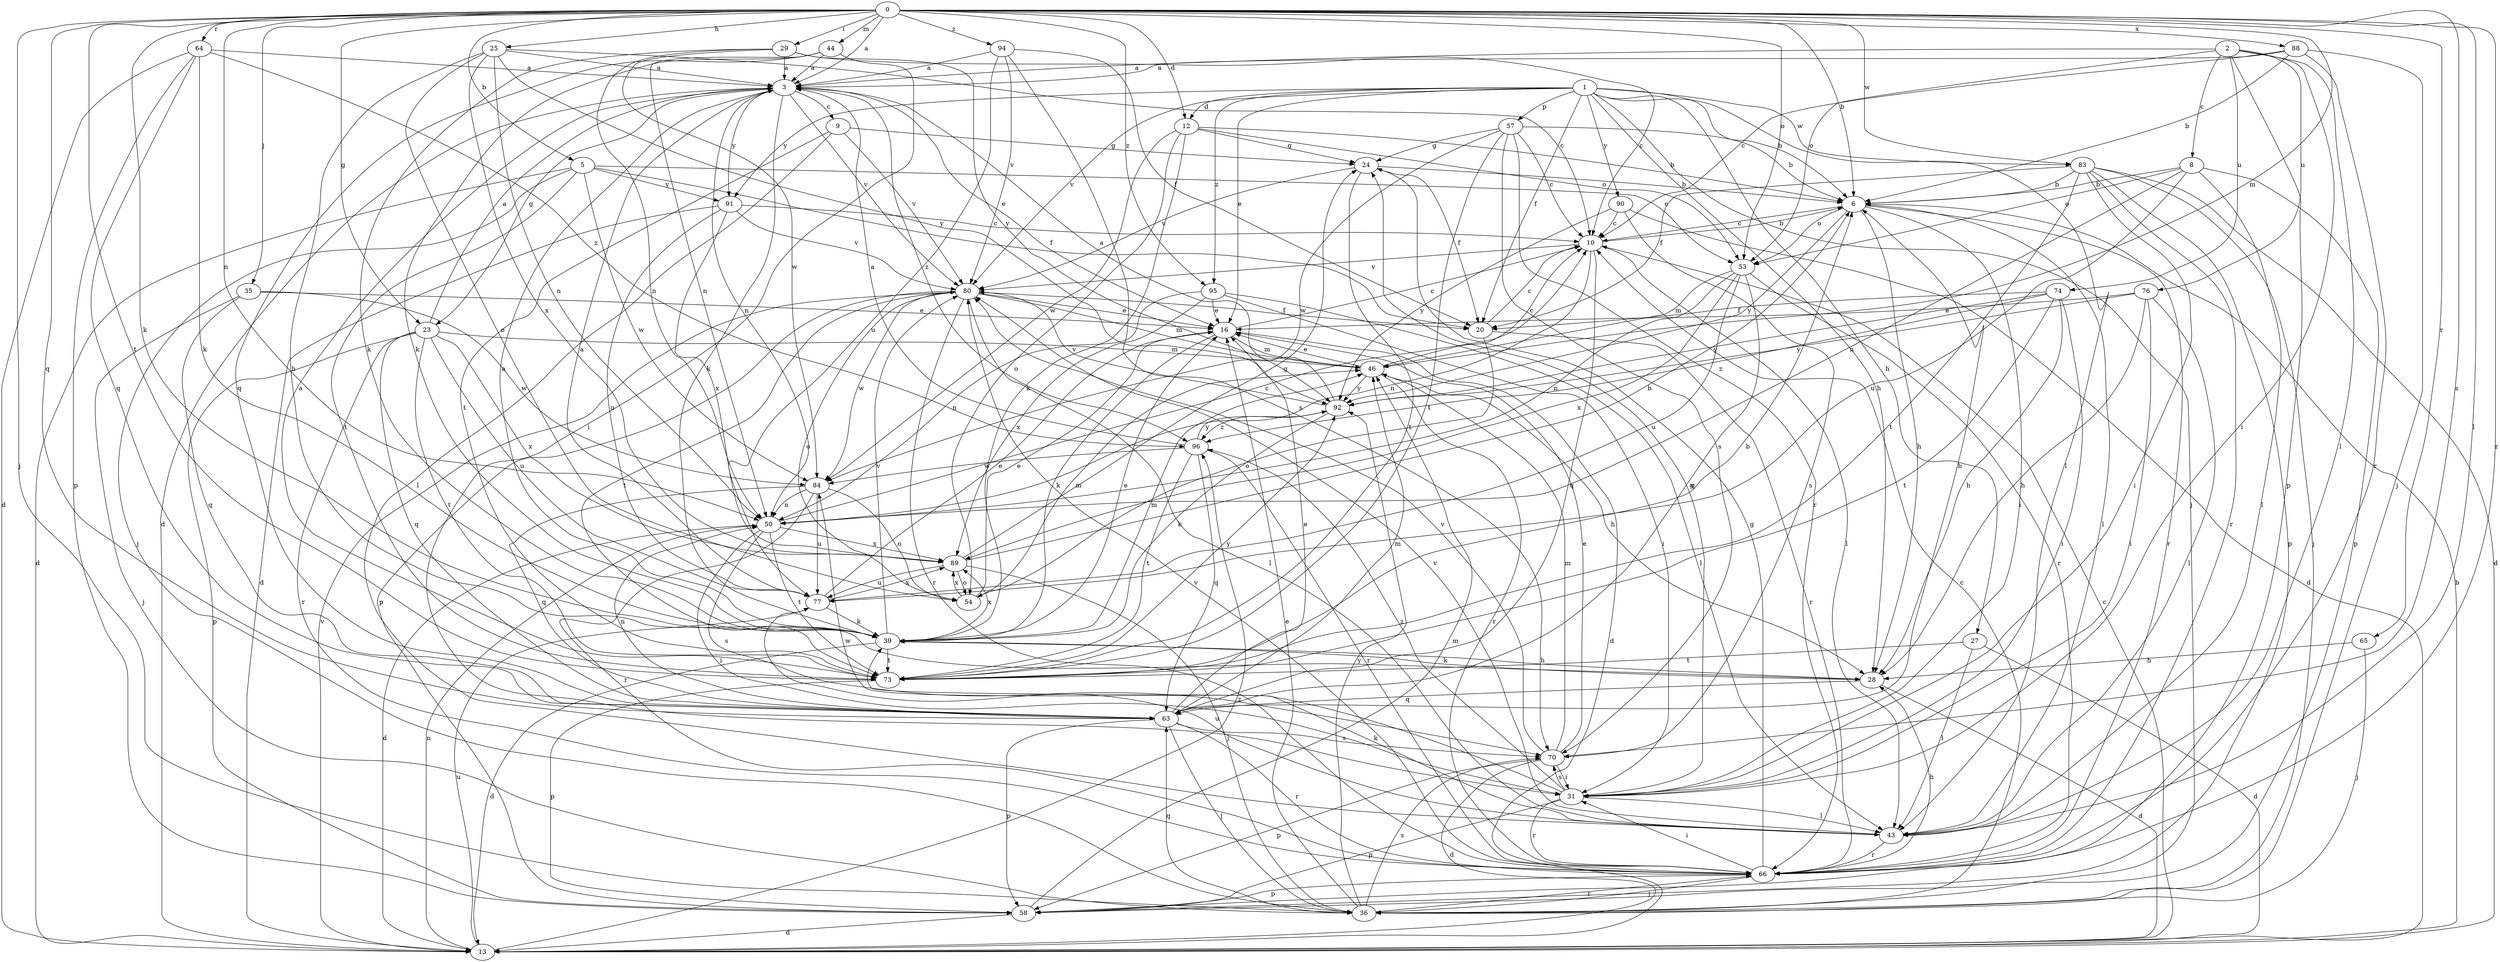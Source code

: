 strict digraph  {
0;
1;
2;
3;
5;
6;
8;
9;
10;
12;
13;
16;
20;
23;
24;
25;
27;
28;
29;
31;
35;
36;
39;
43;
44;
46;
50;
53;
54;
57;
58;
63;
64;
65;
66;
70;
73;
74;
76;
77;
80;
83;
84;
88;
89;
90;
91;
92;
94;
95;
96;
0 -> 3  [label=a];
0 -> 5  [label=b];
0 -> 6  [label=b];
0 -> 12  [label=d];
0 -> 23  [label=g];
0 -> 25  [label=h];
0 -> 29  [label=i];
0 -> 35  [label=j];
0 -> 36  [label=j];
0 -> 39  [label=k];
0 -> 43  [label=l];
0 -> 44  [label=m];
0 -> 46  [label=m];
0 -> 50  [label=n];
0 -> 53  [label=o];
0 -> 63  [label=q];
0 -> 64  [label=r];
0 -> 65  [label=r];
0 -> 66  [label=r];
0 -> 70  [label=s];
0 -> 73  [label=t];
0 -> 83  [label=w];
0 -> 88  [label=x];
0 -> 94  [label=z];
0 -> 95  [label=z];
1 -> 6  [label=b];
1 -> 12  [label=d];
1 -> 16  [label=e];
1 -> 20  [label=f];
1 -> 27  [label=h];
1 -> 28  [label=h];
1 -> 36  [label=j];
1 -> 43  [label=l];
1 -> 57  [label=p];
1 -> 80  [label=v];
1 -> 83  [label=w];
1 -> 90  [label=y];
1 -> 91  [label=y];
1 -> 95  [label=z];
2 -> 3  [label=a];
2 -> 8  [label=c];
2 -> 31  [label=i];
2 -> 43  [label=l];
2 -> 53  [label=o];
2 -> 58  [label=p];
2 -> 74  [label=u];
2 -> 76  [label=u];
3 -> 9  [label=c];
3 -> 13  [label=d];
3 -> 16  [label=e];
3 -> 23  [label=g];
3 -> 39  [label=k];
3 -> 50  [label=n];
3 -> 80  [label=v];
3 -> 91  [label=y];
3 -> 96  [label=z];
5 -> 13  [label=d];
5 -> 20  [label=f];
5 -> 36  [label=j];
5 -> 53  [label=o];
5 -> 73  [label=t];
5 -> 84  [label=w];
5 -> 91  [label=y];
6 -> 10  [label=c];
6 -> 28  [label=h];
6 -> 31  [label=i];
6 -> 43  [label=l];
6 -> 53  [label=o];
6 -> 66  [label=r];
6 -> 92  [label=y];
8 -> 6  [label=b];
8 -> 43  [label=l];
8 -> 50  [label=n];
8 -> 53  [label=o];
8 -> 58  [label=p];
8 -> 77  [label=u];
9 -> 24  [label=g];
9 -> 43  [label=l];
9 -> 73  [label=t];
9 -> 80  [label=v];
10 -> 6  [label=b];
10 -> 43  [label=l];
10 -> 50  [label=n];
10 -> 63  [label=q];
10 -> 80  [label=v];
12 -> 6  [label=b];
12 -> 24  [label=g];
12 -> 39  [label=k];
12 -> 53  [label=o];
12 -> 54  [label=o];
12 -> 84  [label=w];
13 -> 6  [label=b];
13 -> 10  [label=c];
13 -> 50  [label=n];
13 -> 77  [label=u];
13 -> 80  [label=v];
13 -> 96  [label=z];
16 -> 10  [label=c];
16 -> 13  [label=d];
16 -> 39  [label=k];
16 -> 46  [label=m];
20 -> 10  [label=c];
20 -> 54  [label=o];
20 -> 66  [label=r];
23 -> 3  [label=a];
23 -> 46  [label=m];
23 -> 58  [label=p];
23 -> 63  [label=q];
23 -> 66  [label=r];
23 -> 73  [label=t];
23 -> 77  [label=u];
23 -> 89  [label=x];
24 -> 6  [label=b];
24 -> 20  [label=f];
24 -> 73  [label=t];
24 -> 80  [label=v];
25 -> 3  [label=a];
25 -> 10  [label=c];
25 -> 28  [label=h];
25 -> 50  [label=n];
25 -> 54  [label=o];
25 -> 89  [label=x];
25 -> 92  [label=y];
27 -> 13  [label=d];
27 -> 43  [label=l];
27 -> 73  [label=t];
28 -> 13  [label=d];
28 -> 39  [label=k];
28 -> 63  [label=q];
29 -> 3  [label=a];
29 -> 10  [label=c];
29 -> 39  [label=k];
29 -> 50  [label=n];
29 -> 84  [label=w];
29 -> 92  [label=y];
31 -> 24  [label=g];
31 -> 43  [label=l];
31 -> 58  [label=p];
31 -> 66  [label=r];
31 -> 70  [label=s];
31 -> 84  [label=w];
31 -> 96  [label=z];
35 -> 16  [label=e];
35 -> 36  [label=j];
35 -> 63  [label=q];
35 -> 84  [label=w];
36 -> 10  [label=c];
36 -> 16  [label=e];
36 -> 63  [label=q];
36 -> 66  [label=r];
36 -> 70  [label=s];
36 -> 92  [label=y];
39 -> 3  [label=a];
39 -> 13  [label=d];
39 -> 16  [label=e];
39 -> 28  [label=h];
39 -> 46  [label=m];
39 -> 73  [label=t];
39 -> 80  [label=v];
39 -> 89  [label=x];
43 -> 39  [label=k];
43 -> 66  [label=r];
43 -> 77  [label=u];
43 -> 80  [label=v];
44 -> 3  [label=a];
44 -> 31  [label=i];
44 -> 39  [label=k];
44 -> 50  [label=n];
44 -> 63  [label=q];
46 -> 10  [label=c];
46 -> 16  [label=e];
46 -> 28  [label=h];
46 -> 66  [label=r];
46 -> 92  [label=y];
50 -> 10  [label=c];
50 -> 13  [label=d];
50 -> 31  [label=i];
50 -> 70  [label=s];
50 -> 73  [label=t];
50 -> 89  [label=x];
53 -> 46  [label=m];
53 -> 50  [label=n];
53 -> 63  [label=q];
53 -> 66  [label=r];
53 -> 77  [label=u];
53 -> 89  [label=x];
54 -> 16  [label=e];
54 -> 46  [label=m];
54 -> 89  [label=x];
57 -> 6  [label=b];
57 -> 10  [label=c];
57 -> 24  [label=g];
57 -> 66  [label=r];
57 -> 70  [label=s];
57 -> 73  [label=t];
57 -> 84  [label=w];
58 -> 13  [label=d];
58 -> 46  [label=m];
63 -> 6  [label=b];
63 -> 16  [label=e];
63 -> 36  [label=j];
63 -> 46  [label=m];
63 -> 50  [label=n];
63 -> 58  [label=p];
63 -> 66  [label=r];
63 -> 70  [label=s];
64 -> 3  [label=a];
64 -> 13  [label=d];
64 -> 39  [label=k];
64 -> 58  [label=p];
64 -> 63  [label=q];
64 -> 96  [label=z];
65 -> 28  [label=h];
65 -> 36  [label=j];
66 -> 24  [label=g];
66 -> 28  [label=h];
66 -> 31  [label=i];
66 -> 36  [label=j];
66 -> 58  [label=p];
66 -> 80  [label=v];
70 -> 13  [label=d];
70 -> 16  [label=e];
70 -> 31  [label=i];
70 -> 46  [label=m];
70 -> 58  [label=p];
70 -> 80  [label=v];
73 -> 3  [label=a];
73 -> 6  [label=b];
73 -> 58  [label=p];
73 -> 92  [label=y];
74 -> 20  [label=f];
74 -> 28  [label=h];
74 -> 31  [label=i];
74 -> 73  [label=t];
74 -> 92  [label=y];
74 -> 96  [label=z];
76 -> 16  [label=e];
76 -> 28  [label=h];
76 -> 31  [label=i];
76 -> 43  [label=l];
76 -> 92  [label=y];
77 -> 3  [label=a];
77 -> 16  [label=e];
77 -> 39  [label=k];
77 -> 89  [label=x];
80 -> 16  [label=e];
80 -> 20  [label=f];
80 -> 43  [label=l];
80 -> 46  [label=m];
80 -> 54  [label=o];
80 -> 58  [label=p];
80 -> 66  [label=r];
80 -> 73  [label=t];
80 -> 84  [label=w];
83 -> 6  [label=b];
83 -> 13  [label=d];
83 -> 20  [label=f];
83 -> 31  [label=i];
83 -> 36  [label=j];
83 -> 58  [label=p];
83 -> 66  [label=r];
83 -> 73  [label=t];
84 -> 50  [label=n];
84 -> 54  [label=o];
84 -> 63  [label=q];
84 -> 66  [label=r];
84 -> 77  [label=u];
88 -> 3  [label=a];
88 -> 6  [label=b];
88 -> 10  [label=c];
88 -> 36  [label=j];
88 -> 66  [label=r];
89 -> 6  [label=b];
89 -> 24  [label=g];
89 -> 36  [label=j];
89 -> 54  [label=o];
89 -> 77  [label=u];
90 -> 10  [label=c];
90 -> 13  [label=d];
90 -> 70  [label=s];
90 -> 92  [label=y];
91 -> 10  [label=c];
91 -> 13  [label=d];
91 -> 77  [label=u];
91 -> 80  [label=v];
91 -> 89  [label=x];
92 -> 3  [label=a];
92 -> 39  [label=k];
92 -> 80  [label=v];
92 -> 96  [label=z];
94 -> 3  [label=a];
94 -> 20  [label=f];
94 -> 70  [label=s];
94 -> 77  [label=u];
94 -> 80  [label=v];
95 -> 16  [label=e];
95 -> 31  [label=i];
95 -> 43  [label=l];
95 -> 50  [label=n];
95 -> 89  [label=x];
96 -> 3  [label=a];
96 -> 63  [label=q];
96 -> 66  [label=r];
96 -> 73  [label=t];
96 -> 84  [label=w];
96 -> 92  [label=y];
}
